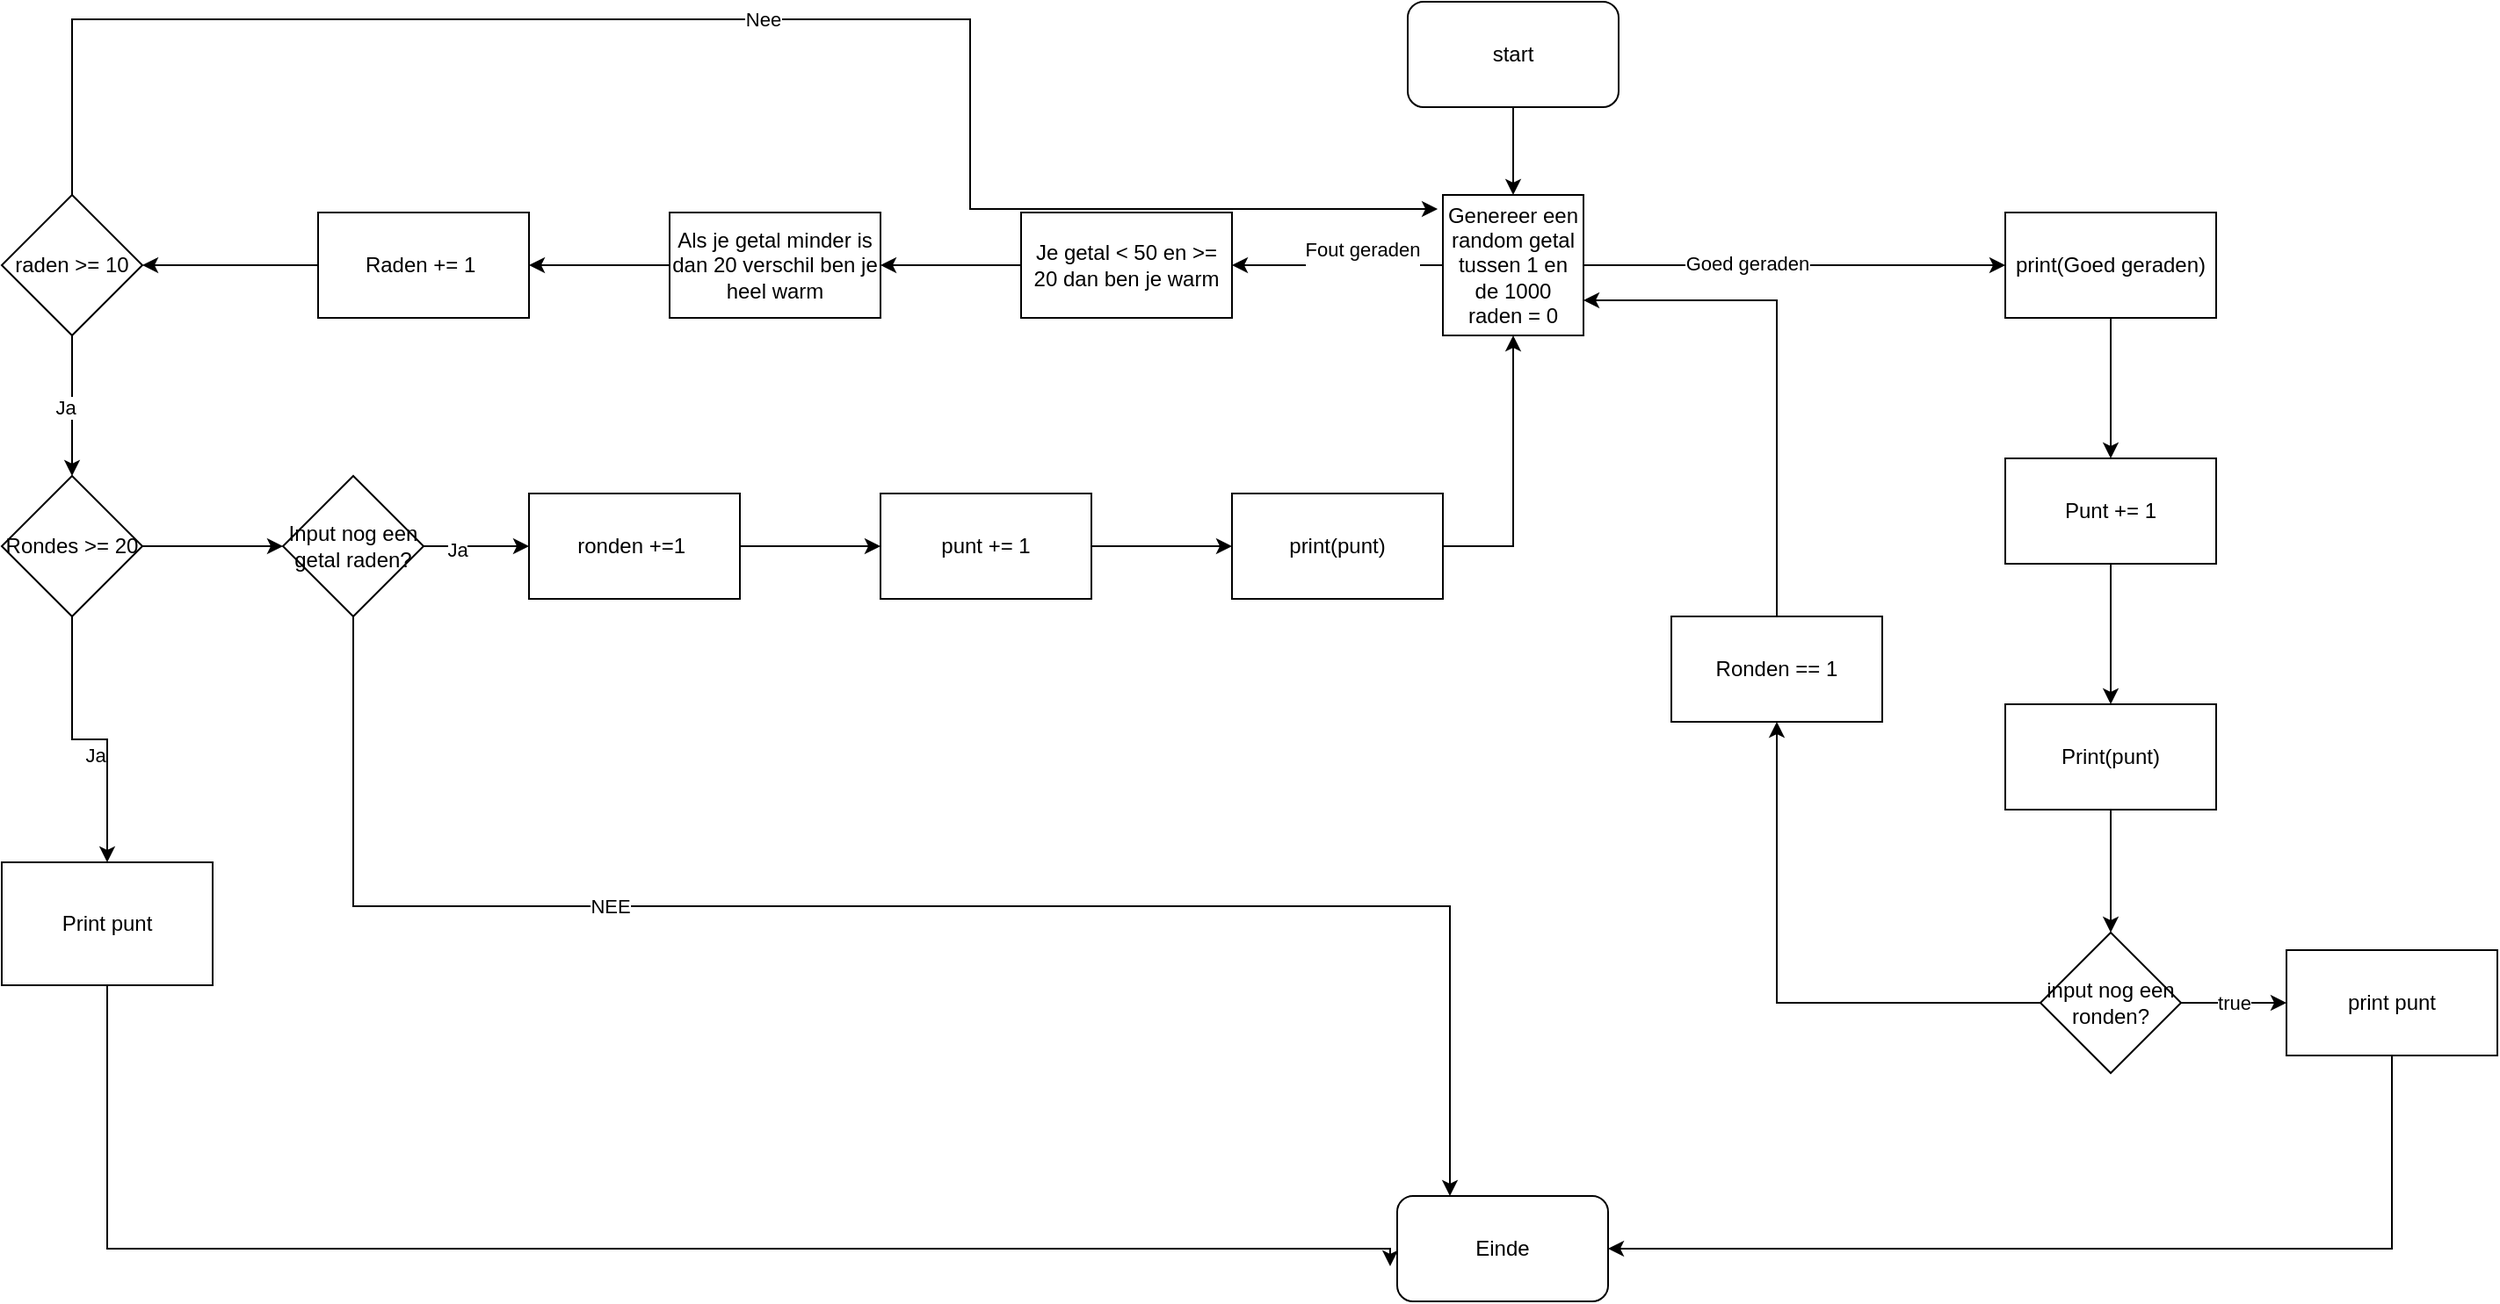 <mxfile version="24.0.7" type="device">
  <diagram id="C5RBs43oDa-KdzZeNtuy" name="Page-1">
    <mxGraphModel dx="2616" dy="1215" grid="1" gridSize="10" guides="1" tooltips="1" connect="1" arrows="1" fold="1" page="1" pageScale="1" pageWidth="827" pageHeight="1169" math="0" shadow="0">
      <root>
        <mxCell id="WIyWlLk6GJQsqaUBKTNV-0" />
        <mxCell id="WIyWlLk6GJQsqaUBKTNV-1" parent="WIyWlLk6GJQsqaUBKTNV-0" />
        <mxCell id="1FNItoEfkN2H3JDugn3_-3" value="" style="edgeStyle=orthogonalEdgeStyle;rounded=0;orthogonalLoop=1;jettySize=auto;html=1;" edge="1" parent="WIyWlLk6GJQsqaUBKTNV-1" source="1FNItoEfkN2H3JDugn3_-0" target="1FNItoEfkN2H3JDugn3_-2">
          <mxGeometry relative="1" as="geometry" />
        </mxCell>
        <mxCell id="1FNItoEfkN2H3JDugn3_-0" value="start" style="rounded=1;whiteSpace=wrap;html=1;" vertex="1" parent="WIyWlLk6GJQsqaUBKTNV-1">
          <mxGeometry x="360" y="160" width="120" height="60" as="geometry" />
        </mxCell>
        <mxCell id="1FNItoEfkN2H3JDugn3_-5" value="" style="edgeStyle=orthogonalEdgeStyle;rounded=0;orthogonalLoop=1;jettySize=auto;html=1;" edge="1" parent="WIyWlLk6GJQsqaUBKTNV-1" source="1FNItoEfkN2H3JDugn3_-2" target="1FNItoEfkN2H3JDugn3_-4">
          <mxGeometry relative="1" as="geometry" />
        </mxCell>
        <mxCell id="1FNItoEfkN2H3JDugn3_-6" value="Fout geraden&lt;div&gt;&lt;br&gt;&lt;/div&gt;" style="edgeLabel;html=1;align=center;verticalAlign=middle;resizable=0;points=[];" vertex="1" connectable="0" parent="1FNItoEfkN2H3JDugn3_-5">
          <mxGeometry x="-0.234" y="-2" relative="1" as="geometry">
            <mxPoint as="offset" />
          </mxGeometry>
        </mxCell>
        <mxCell id="1FNItoEfkN2H3JDugn3_-36" value="" style="edgeStyle=orthogonalEdgeStyle;rounded=0;orthogonalLoop=1;jettySize=auto;html=1;" edge="1" parent="WIyWlLk6GJQsqaUBKTNV-1" source="1FNItoEfkN2H3JDugn3_-2" target="1FNItoEfkN2H3JDugn3_-35">
          <mxGeometry relative="1" as="geometry" />
        </mxCell>
        <mxCell id="1FNItoEfkN2H3JDugn3_-43" value="Goed geraden" style="edgeLabel;html=1;align=center;verticalAlign=middle;resizable=0;points=[];" vertex="1" connectable="0" parent="1FNItoEfkN2H3JDugn3_-36">
          <mxGeometry x="-0.225" y="1" relative="1" as="geometry">
            <mxPoint as="offset" />
          </mxGeometry>
        </mxCell>
        <mxCell id="1FNItoEfkN2H3JDugn3_-2" value="Genereer een random getal tussen 1 en de 1000&lt;div&gt;raden = 0&lt;/div&gt;" style="whiteSpace=wrap;html=1;aspect=fixed;" vertex="1" parent="WIyWlLk6GJQsqaUBKTNV-1">
          <mxGeometry x="380" y="270" width="80" height="80" as="geometry" />
        </mxCell>
        <mxCell id="1FNItoEfkN2H3JDugn3_-8" value="" style="edgeStyle=orthogonalEdgeStyle;rounded=0;orthogonalLoop=1;jettySize=auto;html=1;" edge="1" parent="WIyWlLk6GJQsqaUBKTNV-1" source="1FNItoEfkN2H3JDugn3_-4" target="1FNItoEfkN2H3JDugn3_-7">
          <mxGeometry relative="1" as="geometry" />
        </mxCell>
        <mxCell id="1FNItoEfkN2H3JDugn3_-4" value="Je getal &amp;lt; 50 en &amp;gt;= 20 dan ben je warm" style="whiteSpace=wrap;html=1;" vertex="1" parent="WIyWlLk6GJQsqaUBKTNV-1">
          <mxGeometry x="140" y="280" width="120" height="60" as="geometry" />
        </mxCell>
        <mxCell id="1FNItoEfkN2H3JDugn3_-10" value="" style="edgeStyle=orthogonalEdgeStyle;rounded=0;orthogonalLoop=1;jettySize=auto;html=1;" edge="1" parent="WIyWlLk6GJQsqaUBKTNV-1" source="1FNItoEfkN2H3JDugn3_-7" target="1FNItoEfkN2H3JDugn3_-9">
          <mxGeometry relative="1" as="geometry" />
        </mxCell>
        <mxCell id="1FNItoEfkN2H3JDugn3_-7" value="Als je getal minder is dan 20 verschil ben je heel warm" style="whiteSpace=wrap;html=1;" vertex="1" parent="WIyWlLk6GJQsqaUBKTNV-1">
          <mxGeometry x="-60" y="280" width="120" height="60" as="geometry" />
        </mxCell>
        <mxCell id="1FNItoEfkN2H3JDugn3_-12" value="" style="edgeStyle=orthogonalEdgeStyle;rounded=0;orthogonalLoop=1;jettySize=auto;html=1;" edge="1" parent="WIyWlLk6GJQsqaUBKTNV-1" source="1FNItoEfkN2H3JDugn3_-9" target="1FNItoEfkN2H3JDugn3_-11">
          <mxGeometry relative="1" as="geometry" />
        </mxCell>
        <mxCell id="1FNItoEfkN2H3JDugn3_-9" value="Raden += 1&amp;nbsp;" style="whiteSpace=wrap;html=1;" vertex="1" parent="WIyWlLk6GJQsqaUBKTNV-1">
          <mxGeometry x="-260" y="280" width="120" height="60" as="geometry" />
        </mxCell>
        <mxCell id="1FNItoEfkN2H3JDugn3_-15" value="Nee" style="edgeStyle=orthogonalEdgeStyle;rounded=0;orthogonalLoop=1;jettySize=auto;html=1;entryX=-0.037;entryY=0.1;entryDx=0;entryDy=0;entryPerimeter=0;" edge="1" parent="WIyWlLk6GJQsqaUBKTNV-1" source="1FNItoEfkN2H3JDugn3_-11" target="1FNItoEfkN2H3JDugn3_-2">
          <mxGeometry relative="1" as="geometry">
            <mxPoint x="260" y="200" as="targetPoint" />
            <Array as="points">
              <mxPoint x="-400" y="170" />
              <mxPoint x="111" y="170" />
              <mxPoint x="111" y="278" />
            </Array>
          </mxGeometry>
        </mxCell>
        <mxCell id="1FNItoEfkN2H3JDugn3_-20" value="" style="edgeStyle=orthogonalEdgeStyle;rounded=0;orthogonalLoop=1;jettySize=auto;html=1;" edge="1" parent="WIyWlLk6GJQsqaUBKTNV-1" source="1FNItoEfkN2H3JDugn3_-11" target="1FNItoEfkN2H3JDugn3_-19">
          <mxGeometry relative="1" as="geometry" />
        </mxCell>
        <mxCell id="1FNItoEfkN2H3JDugn3_-21" value="Ja" style="edgeLabel;html=1;align=center;verticalAlign=middle;resizable=0;points=[];" vertex="1" connectable="0" parent="1FNItoEfkN2H3JDugn3_-20">
          <mxGeometry x="0.025" y="-4" relative="1" as="geometry">
            <mxPoint as="offset" />
          </mxGeometry>
        </mxCell>
        <mxCell id="1FNItoEfkN2H3JDugn3_-11" value="raden &amp;gt;= 10" style="rhombus;whiteSpace=wrap;html=1;" vertex="1" parent="WIyWlLk6GJQsqaUBKTNV-1">
          <mxGeometry x="-440" y="270" width="80" height="80" as="geometry" />
        </mxCell>
        <mxCell id="1FNItoEfkN2H3JDugn3_-25" value="" style="edgeStyle=orthogonalEdgeStyle;rounded=0;orthogonalLoop=1;jettySize=auto;html=1;" edge="1" parent="WIyWlLk6GJQsqaUBKTNV-1" source="1FNItoEfkN2H3JDugn3_-19" target="1FNItoEfkN2H3JDugn3_-24">
          <mxGeometry relative="1" as="geometry" />
        </mxCell>
        <mxCell id="1FNItoEfkN2H3JDugn3_-50" value="" style="edgeStyle=orthogonalEdgeStyle;rounded=0;orthogonalLoop=1;jettySize=auto;html=1;" edge="1" parent="WIyWlLk6GJQsqaUBKTNV-1" source="1FNItoEfkN2H3JDugn3_-19" target="1FNItoEfkN2H3JDugn3_-49">
          <mxGeometry relative="1" as="geometry" />
        </mxCell>
        <mxCell id="1FNItoEfkN2H3JDugn3_-53" value="Ja" style="edgeLabel;html=1;align=center;verticalAlign=middle;resizable=0;points=[];" vertex="1" connectable="0" parent="1FNItoEfkN2H3JDugn3_-50">
          <mxGeometry x="0.242" y="-7" relative="1" as="geometry">
            <mxPoint y="-1" as="offset" />
          </mxGeometry>
        </mxCell>
        <mxCell id="1FNItoEfkN2H3JDugn3_-19" value="Rondes &amp;gt;= 20" style="rhombus;whiteSpace=wrap;html=1;" vertex="1" parent="WIyWlLk6GJQsqaUBKTNV-1">
          <mxGeometry x="-440" y="430" width="80" height="80" as="geometry" />
        </mxCell>
        <mxCell id="1FNItoEfkN2H3JDugn3_-27" value="" style="edgeStyle=orthogonalEdgeStyle;rounded=0;orthogonalLoop=1;jettySize=auto;html=1;" edge="1" parent="WIyWlLk6GJQsqaUBKTNV-1" source="1FNItoEfkN2H3JDugn3_-24" target="1FNItoEfkN2H3JDugn3_-26">
          <mxGeometry relative="1" as="geometry" />
        </mxCell>
        <mxCell id="1FNItoEfkN2H3JDugn3_-28" value="Ja" style="edgeLabel;html=1;align=center;verticalAlign=middle;resizable=0;points=[];" vertex="1" connectable="0" parent="1FNItoEfkN2H3JDugn3_-27">
          <mxGeometry x="-0.367" y="-2" relative="1" as="geometry">
            <mxPoint as="offset" />
          </mxGeometry>
        </mxCell>
        <mxCell id="1FNItoEfkN2H3JDugn3_-54" style="edgeStyle=orthogonalEdgeStyle;rounded=0;orthogonalLoop=1;jettySize=auto;html=1;exitX=0.5;exitY=1;exitDx=0;exitDy=0;entryX=0.25;entryY=0;entryDx=0;entryDy=0;" edge="1" parent="WIyWlLk6GJQsqaUBKTNV-1" source="1FNItoEfkN2H3JDugn3_-24" target="1FNItoEfkN2H3JDugn3_-46">
          <mxGeometry relative="1" as="geometry">
            <mxPoint x="-140" y="670" as="targetPoint" />
          </mxGeometry>
        </mxCell>
        <mxCell id="1FNItoEfkN2H3JDugn3_-55" value="NEE" style="edgeLabel;html=1;align=center;verticalAlign=middle;resizable=0;points=[];" vertex="1" connectable="0" parent="1FNItoEfkN2H3JDugn3_-54">
          <mxGeometry x="-0.348" relative="1" as="geometry">
            <mxPoint as="offset" />
          </mxGeometry>
        </mxCell>
        <mxCell id="1FNItoEfkN2H3JDugn3_-24" value="Input nog een getal raden?" style="rhombus;whiteSpace=wrap;html=1;" vertex="1" parent="WIyWlLk6GJQsqaUBKTNV-1">
          <mxGeometry x="-280" y="430" width="80" height="80" as="geometry" />
        </mxCell>
        <mxCell id="1FNItoEfkN2H3JDugn3_-30" value="" style="edgeStyle=orthogonalEdgeStyle;rounded=0;orthogonalLoop=1;jettySize=auto;html=1;" edge="1" parent="WIyWlLk6GJQsqaUBKTNV-1" source="1FNItoEfkN2H3JDugn3_-26" target="1FNItoEfkN2H3JDugn3_-29">
          <mxGeometry relative="1" as="geometry" />
        </mxCell>
        <mxCell id="1FNItoEfkN2H3JDugn3_-26" value="ronden +=1&amp;nbsp;" style="whiteSpace=wrap;html=1;" vertex="1" parent="WIyWlLk6GJQsqaUBKTNV-1">
          <mxGeometry x="-140" y="440" width="120" height="60" as="geometry" />
        </mxCell>
        <mxCell id="1FNItoEfkN2H3JDugn3_-32" value="" style="edgeStyle=orthogonalEdgeStyle;rounded=0;orthogonalLoop=1;jettySize=auto;html=1;" edge="1" parent="WIyWlLk6GJQsqaUBKTNV-1" source="1FNItoEfkN2H3JDugn3_-29" target="1FNItoEfkN2H3JDugn3_-31">
          <mxGeometry relative="1" as="geometry" />
        </mxCell>
        <mxCell id="1FNItoEfkN2H3JDugn3_-29" value="punt += 1" style="whiteSpace=wrap;html=1;" vertex="1" parent="WIyWlLk6GJQsqaUBKTNV-1">
          <mxGeometry x="60" y="440" width="120" height="60" as="geometry" />
        </mxCell>
        <mxCell id="1FNItoEfkN2H3JDugn3_-34" style="edgeStyle=orthogonalEdgeStyle;rounded=0;orthogonalLoop=1;jettySize=auto;html=1;exitX=1;exitY=0.5;exitDx=0;exitDy=0;entryX=0.5;entryY=1;entryDx=0;entryDy=0;" edge="1" parent="WIyWlLk6GJQsqaUBKTNV-1" source="1FNItoEfkN2H3JDugn3_-31" target="1FNItoEfkN2H3JDugn3_-2">
          <mxGeometry relative="1" as="geometry" />
        </mxCell>
        <mxCell id="1FNItoEfkN2H3JDugn3_-31" value="print(punt)" style="whiteSpace=wrap;html=1;" vertex="1" parent="WIyWlLk6GJQsqaUBKTNV-1">
          <mxGeometry x="260" y="440" width="120" height="60" as="geometry" />
        </mxCell>
        <mxCell id="1FNItoEfkN2H3JDugn3_-38" value="" style="edgeStyle=orthogonalEdgeStyle;rounded=0;orthogonalLoop=1;jettySize=auto;html=1;" edge="1" parent="WIyWlLk6GJQsqaUBKTNV-1" source="1FNItoEfkN2H3JDugn3_-35" target="1FNItoEfkN2H3JDugn3_-37">
          <mxGeometry relative="1" as="geometry" />
        </mxCell>
        <mxCell id="1FNItoEfkN2H3JDugn3_-35" value="print(Goed geraden)" style="whiteSpace=wrap;html=1;" vertex="1" parent="WIyWlLk6GJQsqaUBKTNV-1">
          <mxGeometry x="700" y="280" width="120" height="60" as="geometry" />
        </mxCell>
        <mxCell id="1FNItoEfkN2H3JDugn3_-40" value="" style="edgeStyle=orthogonalEdgeStyle;rounded=0;orthogonalLoop=1;jettySize=auto;html=1;" edge="1" parent="WIyWlLk6GJQsqaUBKTNV-1" source="1FNItoEfkN2H3JDugn3_-37" target="1FNItoEfkN2H3JDugn3_-39">
          <mxGeometry relative="1" as="geometry" />
        </mxCell>
        <mxCell id="1FNItoEfkN2H3JDugn3_-37" value="Punt += 1" style="whiteSpace=wrap;html=1;" vertex="1" parent="WIyWlLk6GJQsqaUBKTNV-1">
          <mxGeometry x="700" y="420" width="120" height="60" as="geometry" />
        </mxCell>
        <mxCell id="1FNItoEfkN2H3JDugn3_-42" value="" style="edgeStyle=orthogonalEdgeStyle;rounded=0;orthogonalLoop=1;jettySize=auto;html=1;" edge="1" parent="WIyWlLk6GJQsqaUBKTNV-1" source="1FNItoEfkN2H3JDugn3_-39" target="1FNItoEfkN2H3JDugn3_-41">
          <mxGeometry relative="1" as="geometry" />
        </mxCell>
        <mxCell id="1FNItoEfkN2H3JDugn3_-39" value="Print(punt)" style="whiteSpace=wrap;html=1;" vertex="1" parent="WIyWlLk6GJQsqaUBKTNV-1">
          <mxGeometry x="700" y="560" width="120" height="60" as="geometry" />
        </mxCell>
        <mxCell id="1FNItoEfkN2H3JDugn3_-45" value="true" style="edgeStyle=orthogonalEdgeStyle;rounded=0;orthogonalLoop=1;jettySize=auto;html=1;" edge="1" parent="WIyWlLk6GJQsqaUBKTNV-1" source="1FNItoEfkN2H3JDugn3_-41" target="1FNItoEfkN2H3JDugn3_-44">
          <mxGeometry relative="1" as="geometry" />
        </mxCell>
        <mxCell id="1FNItoEfkN2H3JDugn3_-57" value="" style="edgeStyle=orthogonalEdgeStyle;rounded=0;orthogonalLoop=1;jettySize=auto;html=1;" edge="1" parent="WIyWlLk6GJQsqaUBKTNV-1" source="1FNItoEfkN2H3JDugn3_-41" target="1FNItoEfkN2H3JDugn3_-56">
          <mxGeometry relative="1" as="geometry" />
        </mxCell>
        <mxCell id="1FNItoEfkN2H3JDugn3_-41" value="input nog een ronden?" style="rhombus;whiteSpace=wrap;html=1;" vertex="1" parent="WIyWlLk6GJQsqaUBKTNV-1">
          <mxGeometry x="720" y="690" width="80" height="80" as="geometry" />
        </mxCell>
        <mxCell id="1FNItoEfkN2H3JDugn3_-47" value="" style="edgeStyle=orthogonalEdgeStyle;rounded=0;orthogonalLoop=1;jettySize=auto;html=1;" edge="1" parent="WIyWlLk6GJQsqaUBKTNV-1" source="1FNItoEfkN2H3JDugn3_-44" target="1FNItoEfkN2H3JDugn3_-46">
          <mxGeometry relative="1" as="geometry">
            <Array as="points">
              <mxPoint x="920" y="870" />
            </Array>
          </mxGeometry>
        </mxCell>
        <mxCell id="1FNItoEfkN2H3JDugn3_-44" value="print punt" style="whiteSpace=wrap;html=1;" vertex="1" parent="WIyWlLk6GJQsqaUBKTNV-1">
          <mxGeometry x="860" y="700" width="120" height="60" as="geometry" />
        </mxCell>
        <mxCell id="1FNItoEfkN2H3JDugn3_-46" value="Einde" style="rounded=1;whiteSpace=wrap;html=1;" vertex="1" parent="WIyWlLk6GJQsqaUBKTNV-1">
          <mxGeometry x="354" y="840" width="120" height="60" as="geometry" />
        </mxCell>
        <mxCell id="1FNItoEfkN2H3JDugn3_-52" value="" style="edgeStyle=orthogonalEdgeStyle;rounded=0;orthogonalLoop=1;jettySize=auto;html=1;" edge="1" parent="WIyWlLk6GJQsqaUBKTNV-1" source="1FNItoEfkN2H3JDugn3_-49">
          <mxGeometry relative="1" as="geometry">
            <mxPoint x="350" y="880" as="targetPoint" />
            <Array as="points">
              <mxPoint x="-380" y="870" />
              <mxPoint x="350" y="870" />
            </Array>
          </mxGeometry>
        </mxCell>
        <mxCell id="1FNItoEfkN2H3JDugn3_-49" value="Print punt" style="whiteSpace=wrap;html=1;" vertex="1" parent="WIyWlLk6GJQsqaUBKTNV-1">
          <mxGeometry x="-440" y="650" width="120" height="70" as="geometry" />
        </mxCell>
        <mxCell id="1FNItoEfkN2H3JDugn3_-58" style="edgeStyle=orthogonalEdgeStyle;rounded=0;orthogonalLoop=1;jettySize=auto;html=1;exitX=0.5;exitY=0;exitDx=0;exitDy=0;entryX=1;entryY=0.75;entryDx=0;entryDy=0;" edge="1" parent="WIyWlLk6GJQsqaUBKTNV-1" source="1FNItoEfkN2H3JDugn3_-56" target="1FNItoEfkN2H3JDugn3_-2">
          <mxGeometry relative="1" as="geometry" />
        </mxCell>
        <mxCell id="1FNItoEfkN2H3JDugn3_-56" value="Ronden == 1" style="whiteSpace=wrap;html=1;" vertex="1" parent="WIyWlLk6GJQsqaUBKTNV-1">
          <mxGeometry x="510" y="510" width="120" height="60" as="geometry" />
        </mxCell>
      </root>
    </mxGraphModel>
  </diagram>
</mxfile>
